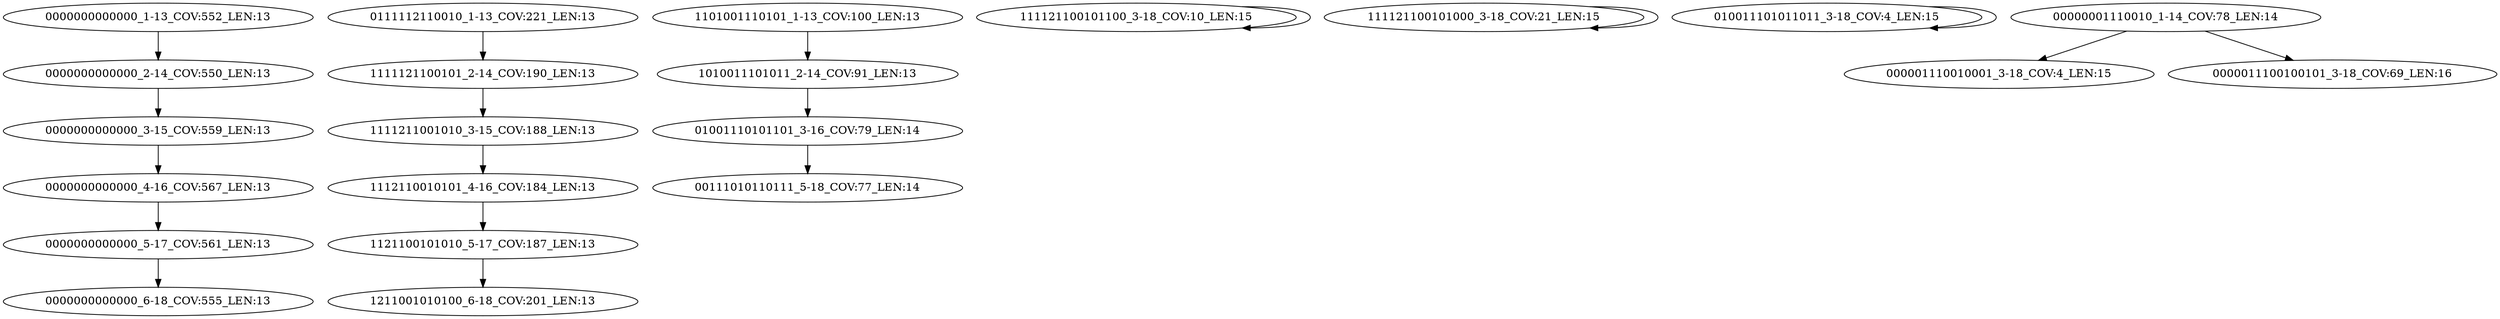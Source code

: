digraph G {
    "0000000000000_1-13_COV:552_LEN:13" -> "0000000000000_2-14_COV:550_LEN:13";
    "1121100101010_5-17_COV:187_LEN:13" -> "1211001010100_6-18_COV:201_LEN:13";
    "1010011101011_2-14_COV:91_LEN:13" -> "01001110101101_3-16_COV:79_LEN:14";
    "111121100101100_3-18_COV:10_LEN:15" -> "111121100101100_3-18_COV:10_LEN:15";
    "0000000000000_3-15_COV:559_LEN:13" -> "0000000000000_4-16_COV:567_LEN:13";
    "1112110010101_4-16_COV:184_LEN:13" -> "1121100101010_5-17_COV:187_LEN:13";
    "0000000000000_4-16_COV:567_LEN:13" -> "0000000000000_5-17_COV:561_LEN:13";
    "0000000000000_5-17_COV:561_LEN:13" -> "0000000000000_6-18_COV:555_LEN:13";
    "0111112110010_1-13_COV:221_LEN:13" -> "1111121100101_2-14_COV:190_LEN:13";
    "01001110101101_3-16_COV:79_LEN:14" -> "00111010110111_5-18_COV:77_LEN:14";
    "1111121100101_2-14_COV:190_LEN:13" -> "1111211001010_3-15_COV:188_LEN:13";
    "0000000000000_2-14_COV:550_LEN:13" -> "0000000000000_3-15_COV:559_LEN:13";
    "111121100101000_3-18_COV:21_LEN:15" -> "111121100101000_3-18_COV:21_LEN:15";
    "010011101011011_3-18_COV:4_LEN:15" -> "010011101011011_3-18_COV:4_LEN:15";
    "00000001110010_1-14_COV:78_LEN:14" -> "000001110010001_3-18_COV:4_LEN:15";
    "00000001110010_1-14_COV:78_LEN:14" -> "0000011100100101_3-18_COV:69_LEN:16";
    "1111211001010_3-15_COV:188_LEN:13" -> "1112110010101_4-16_COV:184_LEN:13";
    "1101001110101_1-13_COV:100_LEN:13" -> "1010011101011_2-14_COV:91_LEN:13";
}
